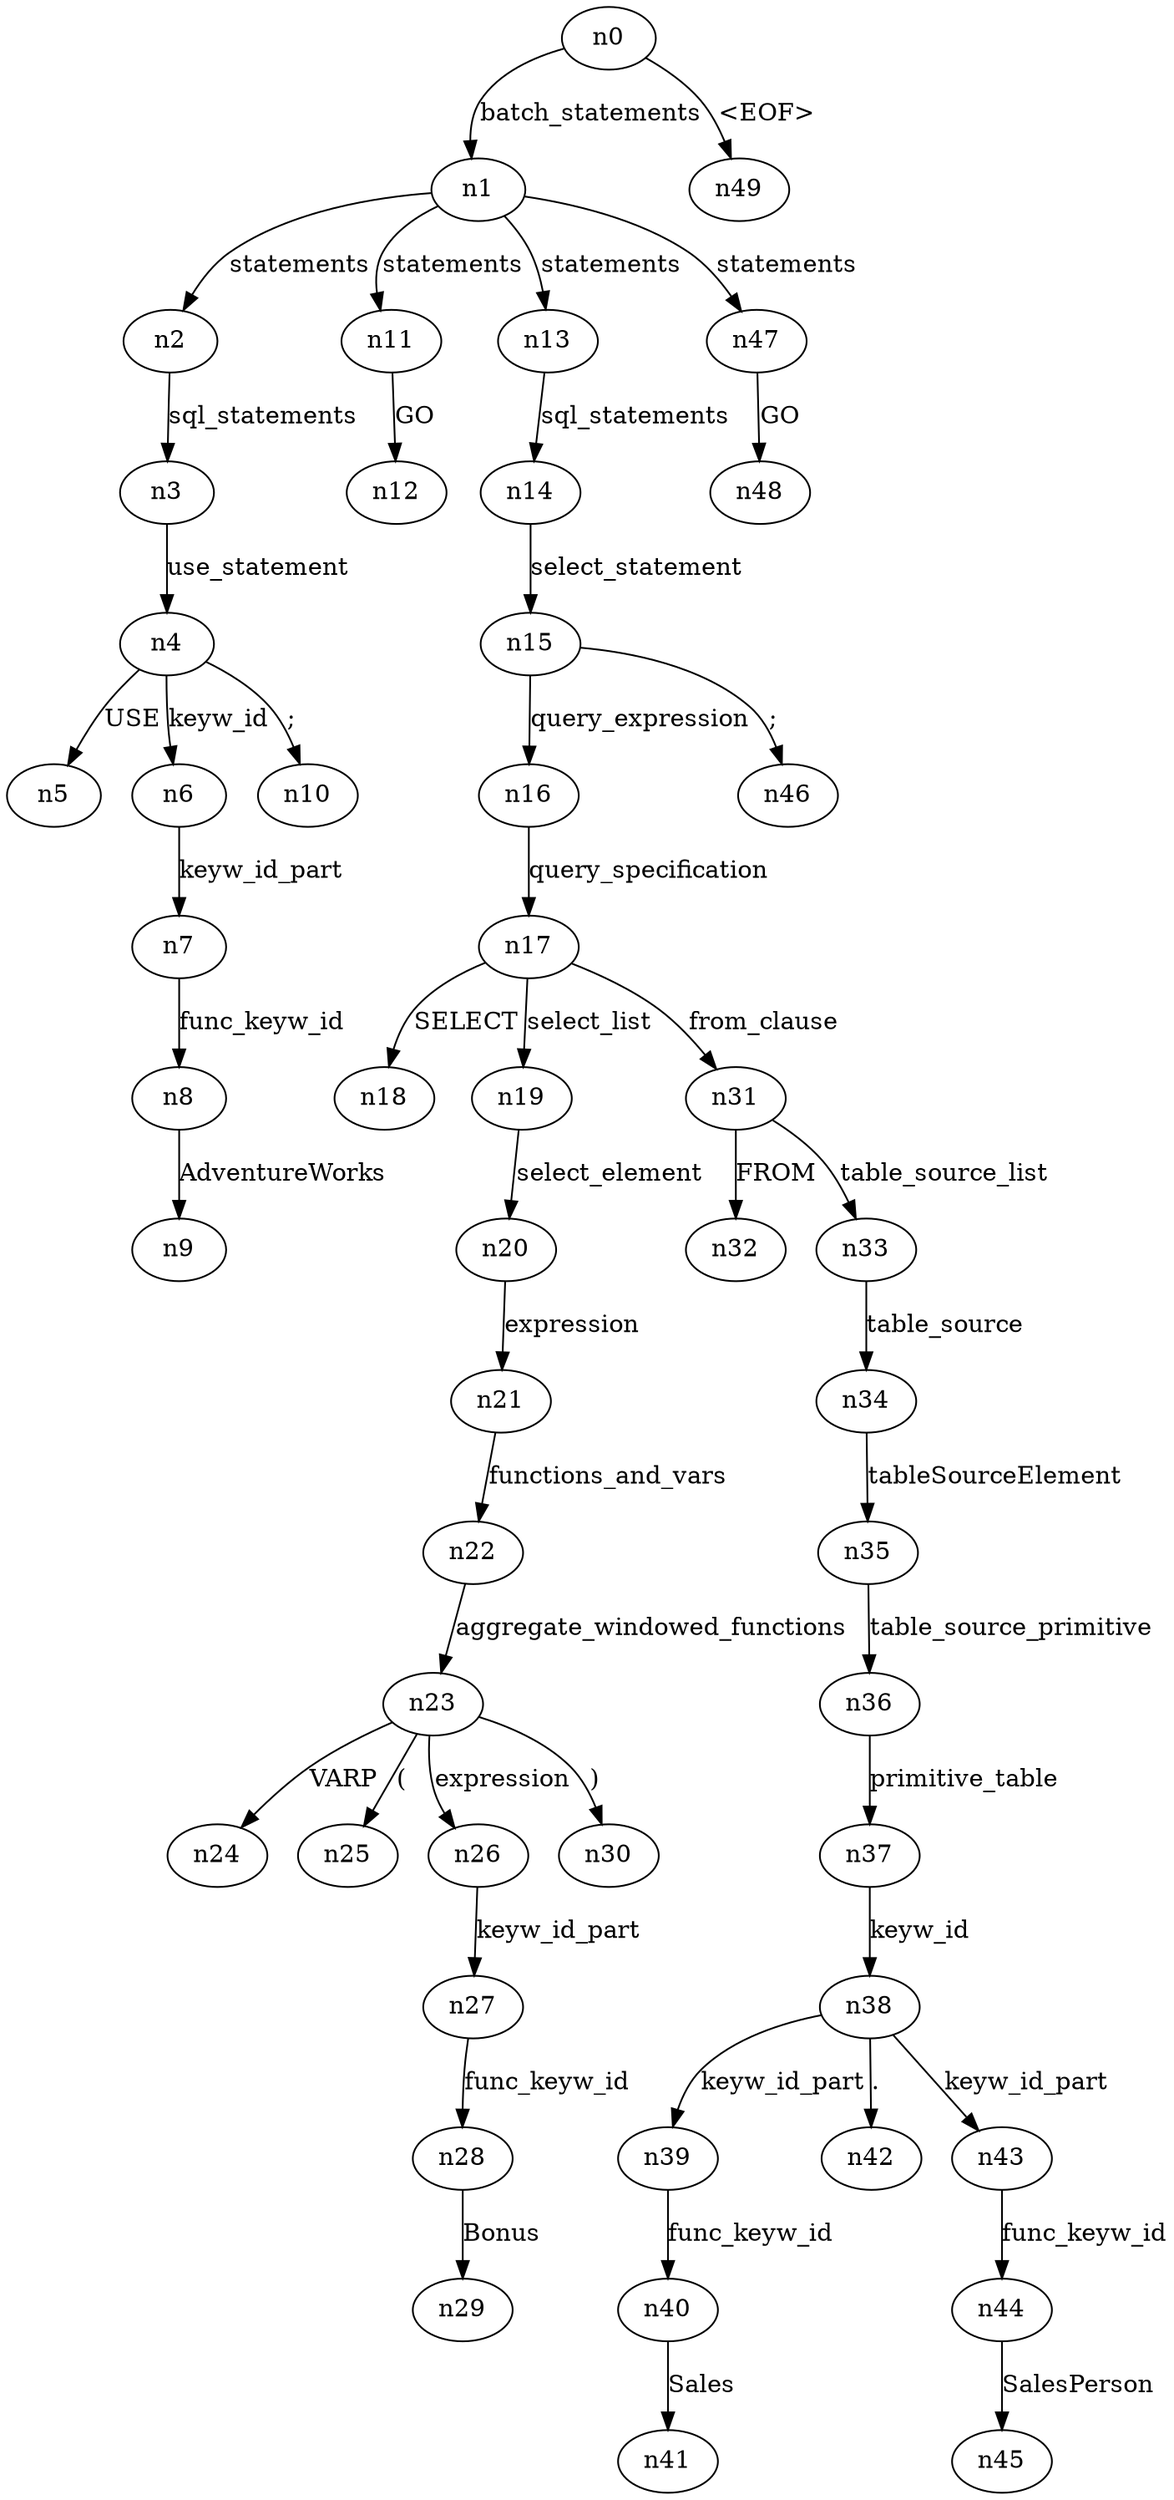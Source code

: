 digraph ParseTree {
  n0 -> n1 [label="batch_statements"];
  n1 -> n2 [label="statements"];
  n2 -> n3 [label="sql_statements"];
  n3 -> n4 [label="use_statement"];
  n4 -> n5 [label="USE"];
  n4 -> n6 [label="keyw_id"];
  n6 -> n7 [label="keyw_id_part"];
  n7 -> n8 [label="func_keyw_id"];
  n8 -> n9 [label="AdventureWorks"];
  n4 -> n10 [label=";"];
  n1 -> n11 [label="statements"];
  n11 -> n12 [label="GO"];
  n1 -> n13 [label="statements"];
  n13 -> n14 [label="sql_statements"];
  n14 -> n15 [label="select_statement"];
  n15 -> n16 [label="query_expression"];
  n16 -> n17 [label="query_specification"];
  n17 -> n18 [label="SELECT"];
  n17 -> n19 [label="select_list"];
  n19 -> n20 [label="select_element"];
  n20 -> n21 [label="expression"];
  n21 -> n22 [label="functions_and_vars"];
  n22 -> n23 [label="aggregate_windowed_functions"];
  n23 -> n24 [label="VARP"];
  n23 -> n25 [label="("];
  n23 -> n26 [label="expression"];
  n26 -> n27 [label="keyw_id_part"];
  n27 -> n28 [label="func_keyw_id"];
  n28 -> n29 [label="Bonus"];
  n23 -> n30 [label=")"];
  n17 -> n31 [label="from_clause"];
  n31 -> n32 [label="FROM"];
  n31 -> n33 [label="table_source_list"];
  n33 -> n34 [label="table_source"];
  n34 -> n35 [label="tableSourceElement"];
  n35 -> n36 [label="table_source_primitive"];
  n36 -> n37 [label="primitive_table"];
  n37 -> n38 [label="keyw_id"];
  n38 -> n39 [label="keyw_id_part"];
  n39 -> n40 [label="func_keyw_id"];
  n40 -> n41 [label="Sales"];
  n38 -> n42 [label="."];
  n38 -> n43 [label="keyw_id_part"];
  n43 -> n44 [label="func_keyw_id"];
  n44 -> n45 [label="SalesPerson"];
  n15 -> n46 [label=";"];
  n1 -> n47 [label="statements"];
  n47 -> n48 [label="GO"];
  n0 -> n49 [label="<EOF>"];
}